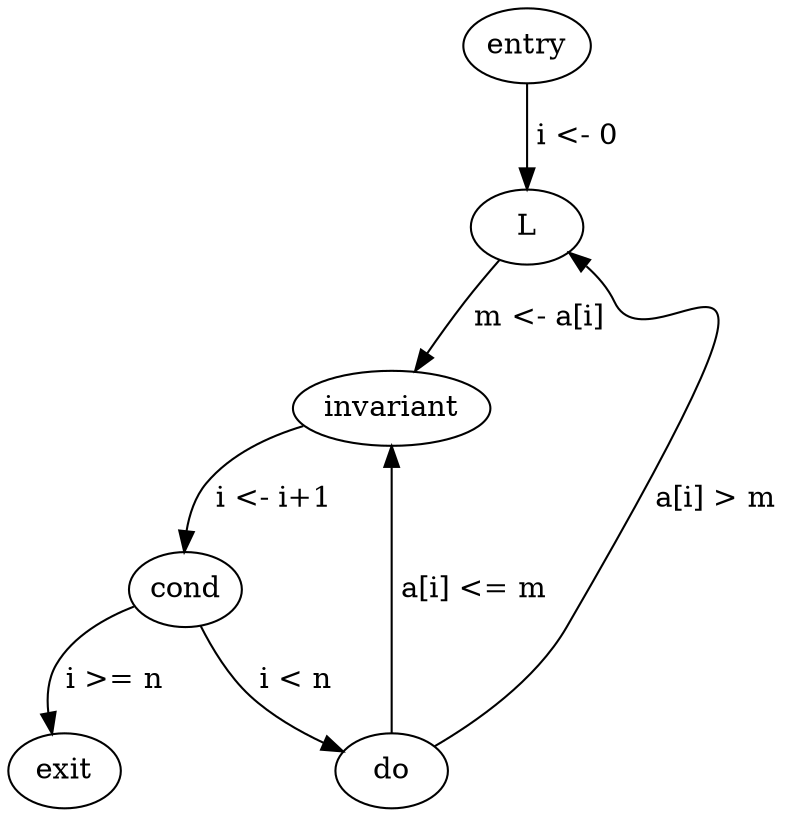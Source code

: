 digraph G {
	graph [nodesep=0.5,
		rankdir=TB,
		ranksep=0.5
	];
	node [margin=0.05,shape=ellipse];
	"entry" -> "L"        [label=" i <- 0" ];
	"L" -> "invariant"    [label=" m <- a[i]"];
	"invariant" -> "cond" [label=" i <- i+1"];
	"cond" -> "do"        [label=" i < n"];
        "do" -> "L"           [label=" a[i] > m"];
        "do" -> "invariant"   [label=" a[i] <= m"];
        "cond" -> "exit"      [label=" i >= n"];
}

